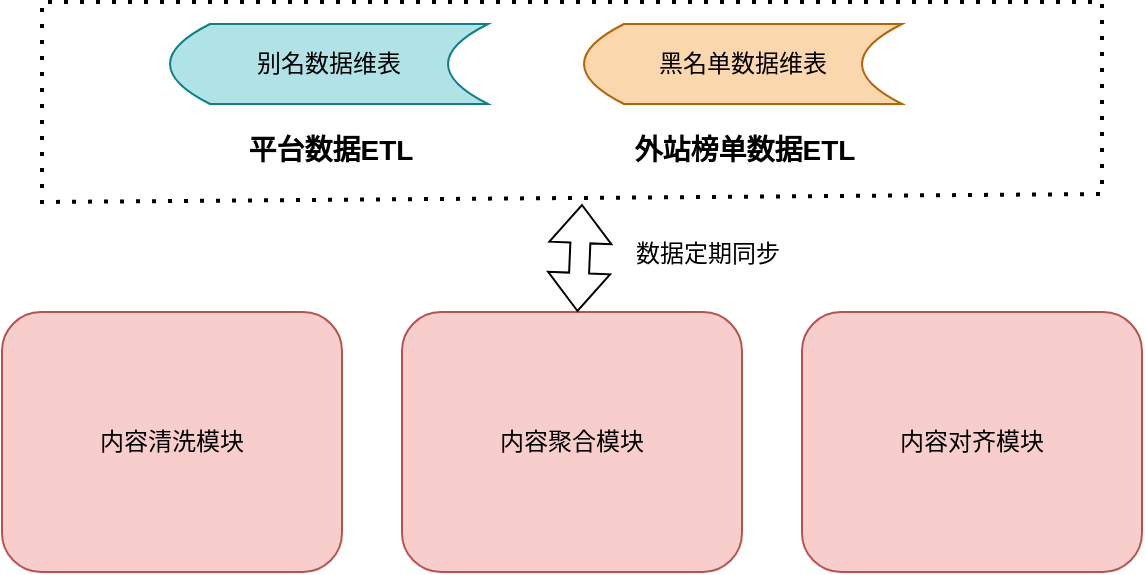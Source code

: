 <mxfile version="24.7.6">
  <diagram id="C5RBs43oDa-KdzZeNtuy" name="Page-1">
    <mxGraphModel dx="1050" dy="530" grid="1" gridSize="10" guides="1" tooltips="1" connect="1" arrows="1" fold="1" page="1" pageScale="1" pageWidth="827" pageHeight="1169" math="0" shadow="0">
      <root>
        <mxCell id="WIyWlLk6GJQsqaUBKTNV-0" />
        <mxCell id="WIyWlLk6GJQsqaUBKTNV-1" parent="WIyWlLk6GJQsqaUBKTNV-0" />
        <mxCell id="A_inkFMGVLm-Xrk6xAE0-0" value="内容清洗模块" style="rounded=1;whiteSpace=wrap;html=1;fillColor=#f8cecc;strokeColor=#b85450;" vertex="1" parent="WIyWlLk6GJQsqaUBKTNV-1">
          <mxGeometry x="120" y="174" width="170" height="130" as="geometry" />
        </mxCell>
        <mxCell id="A_inkFMGVLm-Xrk6xAE0-1" value="内容聚合模块" style="rounded=1;whiteSpace=wrap;html=1;fillColor=#f8cecc;strokeColor=#b85450;" vertex="1" parent="WIyWlLk6GJQsqaUBKTNV-1">
          <mxGeometry x="320" y="174" width="170" height="130" as="geometry" />
        </mxCell>
        <mxCell id="A_inkFMGVLm-Xrk6xAE0-2" value="内容对齐模块" style="rounded=1;whiteSpace=wrap;html=1;fillColor=#f8cecc;strokeColor=#b85450;" vertex="1" parent="WIyWlLk6GJQsqaUBKTNV-1">
          <mxGeometry x="520" y="174" width="170" height="130" as="geometry" />
        </mxCell>
        <mxCell id="A_inkFMGVLm-Xrk6xAE0-3" value="别名数据维表" style="shape=dataStorage;whiteSpace=wrap;html=1;fixedSize=1;fillColor=#b0e3e6;strokeColor=#0e8088;" vertex="1" parent="WIyWlLk6GJQsqaUBKTNV-1">
          <mxGeometry x="204" y="30" width="159" height="40" as="geometry" />
        </mxCell>
        <mxCell id="A_inkFMGVLm-Xrk6xAE0-4" value="&lt;font style=&quot;font-size: 14px;&quot;&gt;平台数据ETL&lt;/font&gt;" style="text;strokeColor=none;fillColor=none;html=1;fontSize=24;fontStyle=1;verticalAlign=middle;align=center;" vertex="1" parent="WIyWlLk6GJQsqaUBKTNV-1">
          <mxGeometry x="229" y="80" width="109" height="20" as="geometry" />
        </mxCell>
        <mxCell id="A_inkFMGVLm-Xrk6xAE0-5" value="&lt;font style=&quot;font-size: 14px;&quot;&gt;外站榜单数据ETL&lt;/font&gt;" style="text;strokeColor=none;fillColor=none;html=1;fontSize=24;fontStyle=1;verticalAlign=middle;align=center;" vertex="1" parent="WIyWlLk6GJQsqaUBKTNV-1">
          <mxGeometry x="436" y="80" width="109" height="20" as="geometry" />
        </mxCell>
        <mxCell id="A_inkFMGVLm-Xrk6xAE0-6" value="黑名单数据维表" style="shape=dataStorage;whiteSpace=wrap;html=1;fixedSize=1;fillColor=#fad7ac;strokeColor=#b46504;" vertex="1" parent="WIyWlLk6GJQsqaUBKTNV-1">
          <mxGeometry x="411" y="30" width="159" height="40" as="geometry" />
        </mxCell>
        <mxCell id="A_inkFMGVLm-Xrk6xAE0-7" value="" style="endArrow=none;dashed=1;html=1;dashPattern=1 3;strokeWidth=2;rounded=0;" edge="1" parent="WIyWlLk6GJQsqaUBKTNV-1">
          <mxGeometry width="50" height="50" relative="1" as="geometry">
            <mxPoint x="140" y="120" as="sourcePoint" />
            <mxPoint x="670" y="19" as="targetPoint" />
            <Array as="points">
              <mxPoint x="140" y="19" />
            </Array>
          </mxGeometry>
        </mxCell>
        <mxCell id="A_inkFMGVLm-Xrk6xAE0-8" value="" style="endArrow=none;dashed=1;html=1;dashPattern=1 3;strokeWidth=2;rounded=0;" edge="1" parent="WIyWlLk6GJQsqaUBKTNV-1">
          <mxGeometry width="50" height="50" relative="1" as="geometry">
            <mxPoint x="670" y="20" as="sourcePoint" />
            <mxPoint x="140" y="119" as="targetPoint" />
            <Array as="points">
              <mxPoint x="670" y="115" />
            </Array>
          </mxGeometry>
        </mxCell>
        <mxCell id="A_inkFMGVLm-Xrk6xAE0-10" value="" style="shape=flexArrow;endArrow=classic;startArrow=classic;html=1;rounded=0;" edge="1" parent="WIyWlLk6GJQsqaUBKTNV-1" target="A_inkFMGVLm-Xrk6xAE0-1">
          <mxGeometry width="100" height="100" relative="1" as="geometry">
            <mxPoint x="410" y="120" as="sourcePoint" />
            <mxPoint x="460" y="230" as="targetPoint" />
          </mxGeometry>
        </mxCell>
        <mxCell id="A_inkFMGVLm-Xrk6xAE0-11" value="数据定期同步" style="text;html=1;align=center;verticalAlign=middle;whiteSpace=wrap;rounded=0;" vertex="1" parent="WIyWlLk6GJQsqaUBKTNV-1">
          <mxGeometry x="436" y="130" width="74" height="30" as="geometry" />
        </mxCell>
      </root>
    </mxGraphModel>
  </diagram>
</mxfile>
